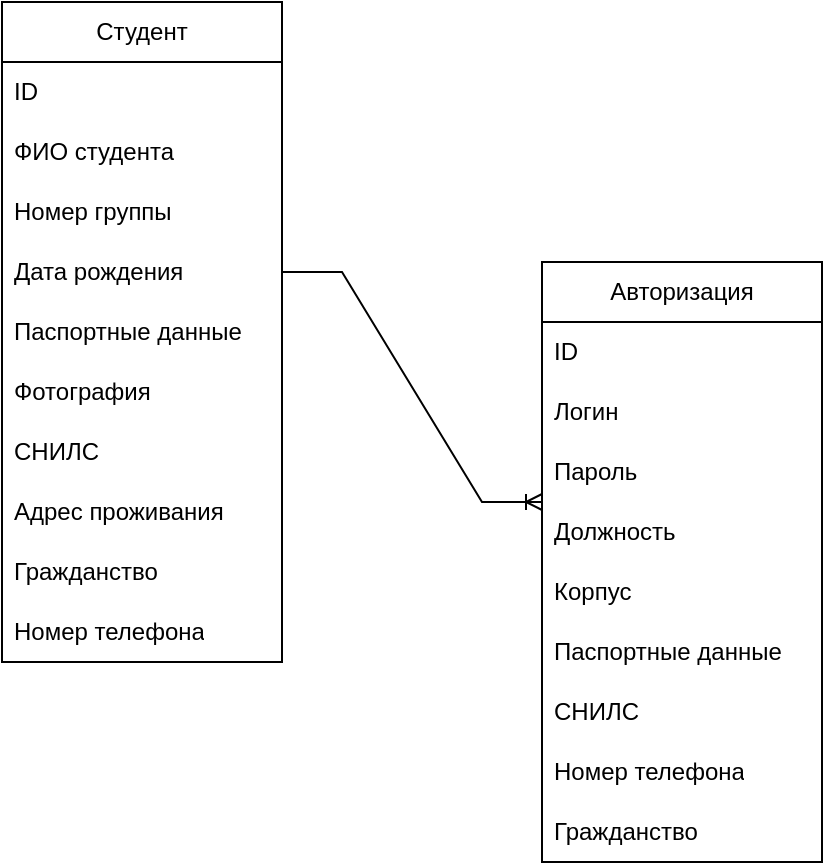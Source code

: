 <mxfile version="24.0.5" type="github">
  <diagram id="C5RBs43oDa-KdzZeNtuy" name="Page-1">
    <mxGraphModel dx="1434" dy="766" grid="1" gridSize="10" guides="1" tooltips="1" connect="1" arrows="1" fold="1" page="1" pageScale="1" pageWidth="827" pageHeight="1169" math="0" shadow="0">
      <root>
        <mxCell id="WIyWlLk6GJQsqaUBKTNV-0" />
        <mxCell id="WIyWlLk6GJQsqaUBKTNV-1" parent="WIyWlLk6GJQsqaUBKTNV-0" />
        <mxCell id="9LC6pD5QoBARgb9gXiUQ-0" value="Студент" style="swimlane;fontStyle=0;childLayout=stackLayout;horizontal=1;startSize=30;horizontalStack=0;resizeParent=1;resizeParentMax=0;resizeLast=0;collapsible=1;marginBottom=0;whiteSpace=wrap;html=1;" parent="WIyWlLk6GJQsqaUBKTNV-1" vertex="1">
          <mxGeometry x="170" y="140" width="140" height="330" as="geometry" />
        </mxCell>
        <mxCell id="9LC6pD5QoBARgb9gXiUQ-1" value="ID" style="text;strokeColor=none;fillColor=none;align=left;verticalAlign=middle;spacingLeft=4;spacingRight=4;overflow=hidden;points=[[0,0.5],[1,0.5]];portConstraint=eastwest;rotatable=0;whiteSpace=wrap;html=1;" parent="9LC6pD5QoBARgb9gXiUQ-0" vertex="1">
          <mxGeometry y="30" width="140" height="30" as="geometry" />
        </mxCell>
        <mxCell id="9LC6pD5QoBARgb9gXiUQ-2" value="ФИО студента" style="text;strokeColor=none;fillColor=none;align=left;verticalAlign=middle;spacingLeft=4;spacingRight=4;overflow=hidden;points=[[0,0.5],[1,0.5]];portConstraint=eastwest;rotatable=0;whiteSpace=wrap;html=1;" parent="9LC6pD5QoBARgb9gXiUQ-0" vertex="1">
          <mxGeometry y="60" width="140" height="30" as="geometry" />
        </mxCell>
        <mxCell id="9LC6pD5QoBARgb9gXiUQ-3" value="Номер группы" style="text;strokeColor=none;fillColor=none;align=left;verticalAlign=middle;spacingLeft=4;spacingRight=4;overflow=hidden;points=[[0,0.5],[1,0.5]];portConstraint=eastwest;rotatable=0;whiteSpace=wrap;html=1;" parent="9LC6pD5QoBARgb9gXiUQ-0" vertex="1">
          <mxGeometry y="90" width="140" height="30" as="geometry" />
        </mxCell>
        <mxCell id="9LC6pD5QoBARgb9gXiUQ-7" value="Дата рождения" style="text;strokeColor=none;fillColor=none;align=left;verticalAlign=middle;spacingLeft=4;spacingRight=4;overflow=hidden;points=[[0,0.5],[1,0.5]];portConstraint=eastwest;rotatable=0;whiteSpace=wrap;html=1;" parent="9LC6pD5QoBARgb9gXiUQ-0" vertex="1">
          <mxGeometry y="120" width="140" height="30" as="geometry" />
        </mxCell>
        <mxCell id="fMkkWlO40f7zomce9n-m-28" value="Паспортные данные" style="text;strokeColor=none;fillColor=none;align=left;verticalAlign=middle;spacingLeft=4;spacingRight=4;overflow=hidden;points=[[0,0.5],[1,0.5]];portConstraint=eastwest;rotatable=0;whiteSpace=wrap;html=1;" vertex="1" parent="9LC6pD5QoBARgb9gXiUQ-0">
          <mxGeometry y="150" width="140" height="30" as="geometry" />
        </mxCell>
        <mxCell id="fMkkWlO40f7zomce9n-m-26" value="Фотография" style="text;strokeColor=none;fillColor=none;align=left;verticalAlign=middle;spacingLeft=4;spacingRight=4;overflow=hidden;points=[[0,0.5],[1,0.5]];portConstraint=eastwest;rotatable=0;whiteSpace=wrap;html=1;" vertex="1" parent="9LC6pD5QoBARgb9gXiUQ-0">
          <mxGeometry y="180" width="140" height="30" as="geometry" />
        </mxCell>
        <mxCell id="fMkkWlO40f7zomce9n-m-25" value="СНИЛС" style="text;strokeColor=none;fillColor=none;align=left;verticalAlign=middle;spacingLeft=4;spacingRight=4;overflow=hidden;points=[[0,0.5],[1,0.5]];portConstraint=eastwest;rotatable=0;whiteSpace=wrap;html=1;" vertex="1" parent="9LC6pD5QoBARgb9gXiUQ-0">
          <mxGeometry y="210" width="140" height="30" as="geometry" />
        </mxCell>
        <mxCell id="fMkkWlO40f7zomce9n-m-30" value="Адрес проживания" style="text;strokeColor=none;fillColor=none;align=left;verticalAlign=middle;spacingLeft=4;spacingRight=4;overflow=hidden;points=[[0,0.5],[1,0.5]];portConstraint=eastwest;rotatable=0;whiteSpace=wrap;html=1;" vertex="1" parent="9LC6pD5QoBARgb9gXiUQ-0">
          <mxGeometry y="240" width="140" height="30" as="geometry" />
        </mxCell>
        <mxCell id="fMkkWlO40f7zomce9n-m-29" value="Гражданство" style="text;strokeColor=none;fillColor=none;align=left;verticalAlign=middle;spacingLeft=4;spacingRight=4;overflow=hidden;points=[[0,0.5],[1,0.5]];portConstraint=eastwest;rotatable=0;whiteSpace=wrap;html=1;" vertex="1" parent="9LC6pD5QoBARgb9gXiUQ-0">
          <mxGeometry y="270" width="140" height="30" as="geometry" />
        </mxCell>
        <mxCell id="fMkkWlO40f7zomce9n-m-31" value="Номер телефона" style="text;strokeColor=none;fillColor=none;align=left;verticalAlign=middle;spacingLeft=4;spacingRight=4;overflow=hidden;points=[[0,0.5],[1,0.5]];portConstraint=eastwest;rotatable=0;whiteSpace=wrap;html=1;" vertex="1" parent="9LC6pD5QoBARgb9gXiUQ-0">
          <mxGeometry y="300" width="140" height="30" as="geometry" />
        </mxCell>
        <mxCell id="fMkkWlO40f7zomce9n-m-15" value="Авторизация" style="swimlane;fontStyle=0;childLayout=stackLayout;horizontal=1;startSize=30;horizontalStack=0;resizeParent=1;resizeParentMax=0;resizeLast=0;collapsible=1;marginBottom=0;whiteSpace=wrap;html=1;" vertex="1" parent="WIyWlLk6GJQsqaUBKTNV-1">
          <mxGeometry x="440" y="270" width="140" height="300" as="geometry" />
        </mxCell>
        <mxCell id="fMkkWlO40f7zomce9n-m-16" value="ID" style="text;strokeColor=none;fillColor=none;align=left;verticalAlign=middle;spacingLeft=4;spacingRight=4;overflow=hidden;points=[[0,0.5],[1,0.5]];portConstraint=eastwest;rotatable=0;whiteSpace=wrap;html=1;" vertex="1" parent="fMkkWlO40f7zomce9n-m-15">
          <mxGeometry y="30" width="140" height="30" as="geometry" />
        </mxCell>
        <mxCell id="fMkkWlO40f7zomce9n-m-17" value="Логин" style="text;strokeColor=none;fillColor=none;align=left;verticalAlign=middle;spacingLeft=4;spacingRight=4;overflow=hidden;points=[[0,0.5],[1,0.5]];portConstraint=eastwest;rotatable=0;whiteSpace=wrap;html=1;" vertex="1" parent="fMkkWlO40f7zomce9n-m-15">
          <mxGeometry y="60" width="140" height="30" as="geometry" />
        </mxCell>
        <mxCell id="fMkkWlO40f7zomce9n-m-18" value="Пароль" style="text;strokeColor=none;fillColor=none;align=left;verticalAlign=middle;spacingLeft=4;spacingRight=4;overflow=hidden;points=[[0,0.5],[1,0.5]];portConstraint=eastwest;rotatable=0;whiteSpace=wrap;html=1;" vertex="1" parent="fMkkWlO40f7zomce9n-m-15">
          <mxGeometry y="90" width="140" height="30" as="geometry" />
        </mxCell>
        <mxCell id="fMkkWlO40f7zomce9n-m-23" value="Должность" style="text;strokeColor=none;fillColor=none;align=left;verticalAlign=middle;spacingLeft=4;spacingRight=4;overflow=hidden;points=[[0,0.5],[1,0.5]];portConstraint=eastwest;rotatable=0;whiteSpace=wrap;html=1;" vertex="1" parent="fMkkWlO40f7zomce9n-m-15">
          <mxGeometry y="120" width="140" height="30" as="geometry" />
        </mxCell>
        <mxCell id="fMkkWlO40f7zomce9n-m-22" value="Корпус" style="text;strokeColor=none;fillColor=none;align=left;verticalAlign=middle;spacingLeft=4;spacingRight=4;overflow=hidden;points=[[0,0.5],[1,0.5]];portConstraint=eastwest;rotatable=0;whiteSpace=wrap;html=1;" vertex="1" parent="fMkkWlO40f7zomce9n-m-15">
          <mxGeometry y="150" width="140" height="30" as="geometry" />
        </mxCell>
        <mxCell id="fMkkWlO40f7zomce9n-m-21" value="Паспортные данные" style="text;strokeColor=none;fillColor=none;align=left;verticalAlign=middle;spacingLeft=4;spacingRight=4;overflow=hidden;points=[[0,0.5],[1,0.5]];portConstraint=eastwest;rotatable=0;whiteSpace=wrap;html=1;" vertex="1" parent="fMkkWlO40f7zomce9n-m-15">
          <mxGeometry y="180" width="140" height="30" as="geometry" />
        </mxCell>
        <mxCell id="fMkkWlO40f7zomce9n-m-19" value="СНИЛС" style="text;strokeColor=none;fillColor=none;align=left;verticalAlign=middle;spacingLeft=4;spacingRight=4;overflow=hidden;points=[[0,0.5],[1,0.5]];portConstraint=eastwest;rotatable=0;whiteSpace=wrap;html=1;" vertex="1" parent="fMkkWlO40f7zomce9n-m-15">
          <mxGeometry y="210" width="140" height="30" as="geometry" />
        </mxCell>
        <mxCell id="fMkkWlO40f7zomce9n-m-24" value="Номер телефона" style="text;strokeColor=none;fillColor=none;align=left;verticalAlign=middle;spacingLeft=4;spacingRight=4;overflow=hidden;points=[[0,0.5],[1,0.5]];portConstraint=eastwest;rotatable=0;whiteSpace=wrap;html=1;" vertex="1" parent="fMkkWlO40f7zomce9n-m-15">
          <mxGeometry y="240" width="140" height="30" as="geometry" />
        </mxCell>
        <mxCell id="fMkkWlO40f7zomce9n-m-33" value="Гражданство" style="text;strokeColor=none;fillColor=none;align=left;verticalAlign=middle;spacingLeft=4;spacingRight=4;overflow=hidden;points=[[0,0.5],[1,0.5]];portConstraint=eastwest;rotatable=0;whiteSpace=wrap;html=1;" vertex="1" parent="fMkkWlO40f7zomce9n-m-15">
          <mxGeometry y="270" width="140" height="30" as="geometry" />
        </mxCell>
        <mxCell id="fMkkWlO40f7zomce9n-m-34" value="" style="edgeStyle=entityRelationEdgeStyle;fontSize=12;html=1;endArrow=ERoneToMany;rounded=0;entryX=0;entryY=0;entryDx=0;entryDy=0;entryPerimeter=0;" edge="1" parent="WIyWlLk6GJQsqaUBKTNV-1" source="9LC6pD5QoBARgb9gXiUQ-7" target="fMkkWlO40f7zomce9n-m-23">
          <mxGeometry width="100" height="100" relative="1" as="geometry">
            <mxPoint x="360" y="440" as="sourcePoint" />
            <mxPoint x="460" y="340" as="targetPoint" />
          </mxGeometry>
        </mxCell>
      </root>
    </mxGraphModel>
  </diagram>
</mxfile>
